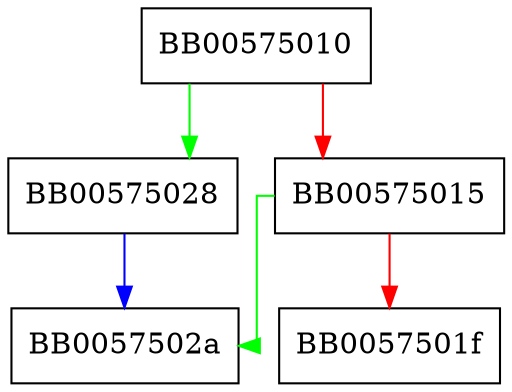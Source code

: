 digraph OSSL_CRMF_CERTID_get0_issuer {
  node [shape="box"];
  graph [splines=ortho];
  BB00575010 -> BB00575028 [color="green"];
  BB00575010 -> BB00575015 [color="red"];
  BB00575015 -> BB0057502a [color="green"];
  BB00575015 -> BB0057501f [color="red"];
  BB00575028 -> BB0057502a [color="blue"];
}